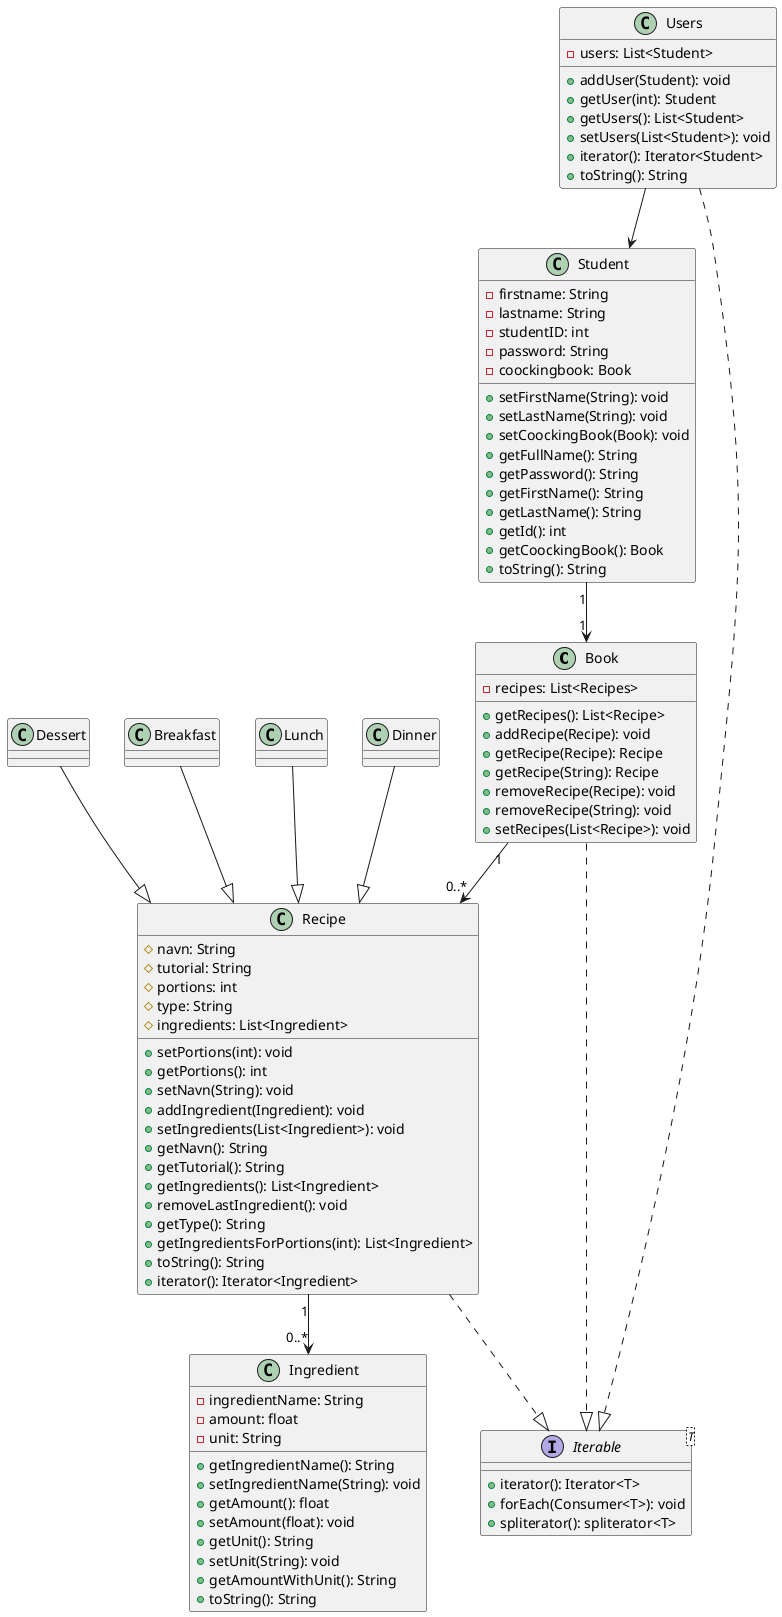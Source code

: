 @startuml ClassDiagram

class Book {
  -recipes: List<Recipes> 
  
  +getRecipes(): List<Recipe>
  +addRecipe(Recipe): void
  +getRecipe(Recipe): Recipe
  +getRecipe(String): Recipe
  +removeRecipe(Recipe): void
  +removeRecipe(String): void
  +setRecipes(List<Recipe>): void
  
}

interface Iterable<T>{
  +iterator(): Iterator<T>
  +forEach(Consumer<T>): void
  +spliterator(): spliterator<T>
}

class Recipe{
  #navn: String
  #tutorial: String
  #portions: int
  #type: String
  #ingredients: List<Ingredient>
  
  +setPortions(int): void
  +getPortions(): int
  +setNavn(String): void
  +addIngredient(Ingredient): void
  +setIngredients(List<Ingredient>): void
  +getNavn(): String
  +getTutorial(): String
  +getIngredients(): List<Ingredient>
  +removeLastIngredient(): void
  +getType(): String
  +getIngredientsForPortions(int): List<Ingredient>
  +toString(): String
  +iterator(): Iterator<Ingredient>
  
}
class Ingredient{
  -ingredientName: String
  -amount: float
  -unit: String
  
  +getIngredientName(): String
  +setIngredientName(String): void
  +getAmount(): float
  +setAmount(float): void
  +getUnit(): String
  +setUnit(String): void
  +getAmountWithUnit(): String
  +toString(): String
  
  
}
class Lunch{
}
class Dinner{
}
class Dessert{
}
class Breakfast{
}


class Student{
  -firstname: String
  -lastname: String
  -studentID: int
  -password: String
  -coockingbook: Book
  
  +setFirstName(String): void
  +setLastName(String): void
  +setCoockingBook(Book): void
  +getFullName(): String
  +getPassword(): String
  +getFirstName(): String
  +getLastName(): String
  +getId(): int
  +getCoockingBook(): Book
  +toString(): String
  
}

class Users{
  -users: List<Student>
  
  +addUser(Student): void
  +getUser(int): Student
  +getUsers(): List<Student>
  +setUsers(List<Student>): void
  +iterator(): Iterator<Student>
  +toString(): String
}


Users --> Student
Users ..|> Iterable
Lunch  --|> Recipe
Dinner --|> Recipe
Dessert --|> Recipe
Breakfast --|> Recipe
Recipe ..|> Iterable
Recipe "1" --> "0..*" Ingredient
Book ..|> Iterable
Book "1" --> "0..*" Recipe
Student "1" --> "1" Book



@enduml